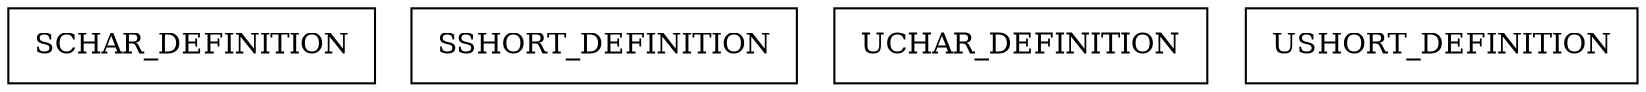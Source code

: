 digraph {
SCHAR_DEFINITION [ label=" SCHAR_DEFINITION " shape= box ]
SSHORT_DEFINITION [ label=" SSHORT_DEFINITION " shape= box ]
UCHAR_DEFINITION [ label=" UCHAR_DEFINITION " shape= box ]
USHORT_DEFINITION [ label=" USHORT_DEFINITION " shape= box ]

}
